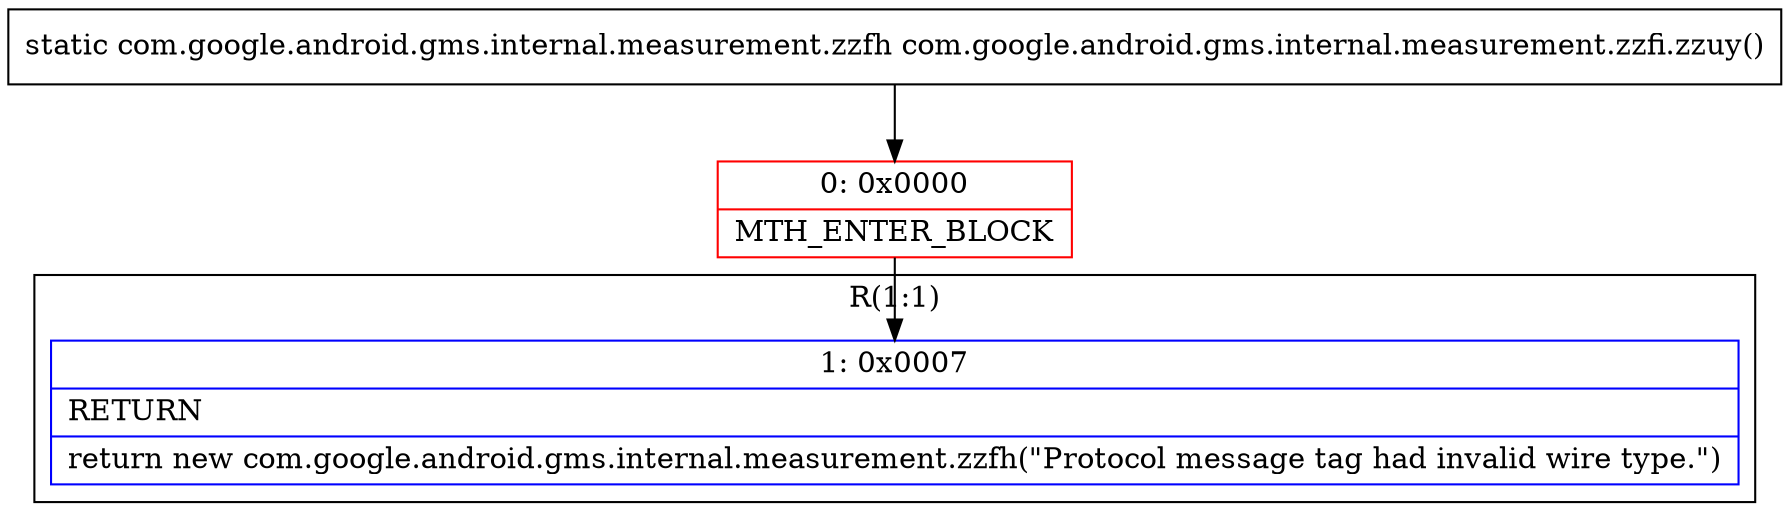 digraph "CFG forcom.google.android.gms.internal.measurement.zzfi.zzuy()Lcom\/google\/android\/gms\/internal\/measurement\/zzfh;" {
subgraph cluster_Region_1316729054 {
label = "R(1:1)";
node [shape=record,color=blue];
Node_1 [shape=record,label="{1\:\ 0x0007|RETURN\l|return new com.google.android.gms.internal.measurement.zzfh(\"Protocol message tag had invalid wire type.\")\l}"];
}
Node_0 [shape=record,color=red,label="{0\:\ 0x0000|MTH_ENTER_BLOCK\l}"];
MethodNode[shape=record,label="{static com.google.android.gms.internal.measurement.zzfh com.google.android.gms.internal.measurement.zzfi.zzuy() }"];
MethodNode -> Node_0;
Node_0 -> Node_1;
}

